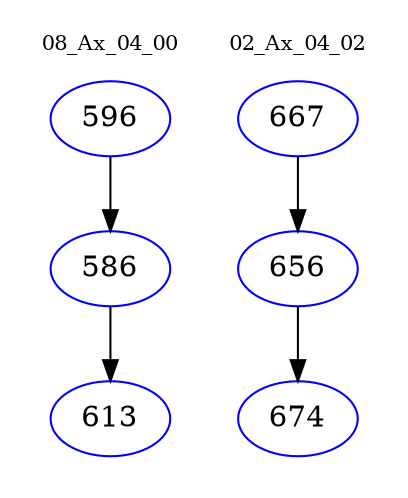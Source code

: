 digraph{
subgraph cluster_0 {
color = white
label = "08_Ax_04_00";
fontsize=10;
T0_596 [label="596", color="blue"]
T0_596 -> T0_586 [color="black"]
T0_586 [label="586", color="blue"]
T0_586 -> T0_613 [color="black"]
T0_613 [label="613", color="blue"]
}
subgraph cluster_1 {
color = white
label = "02_Ax_04_02";
fontsize=10;
T1_667 [label="667", color="blue"]
T1_667 -> T1_656 [color="black"]
T1_656 [label="656", color="blue"]
T1_656 -> T1_674 [color="black"]
T1_674 [label="674", color="blue"]
}
}
